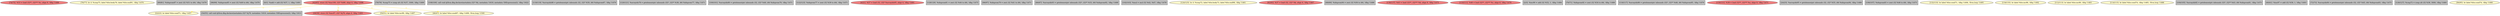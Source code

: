 
digraph G {


node5940 [fillcolor=lightcoral,label="[74/75]  %53 = load i32**, i32*** %c, align 8, !dbg !1488",shape=ellipse,style=filled ]
node5939 [fillcolor=lemonchiffon,label="[76/77]  br i1 %cmp75, label %for.body76, label %for.end91, !dbg !1470",shape=ellipse,style=filled ]
node5937 [fillcolor=grey,label="[80/81]  %idxprom87 = zext i32 %51 to i64, !dbg !1479",shape=rectangle,style=filled ]
node5936 [fillcolor=grey,label="[98/99]  %idxprom85 = zext i32 %49 to i64, !dbg !1479",shape=rectangle,style=filled ]
node5913 [fillcolor=grey,label="[0/1]  %add = add i32 %57, 1, !dbg !1491",shape=rectangle,style=filled ]
node5914 [fillcolor=lemonchiffon,label="[22/23]  br label %for.cond71, !dbg !1457",shape=ellipse,style=filled ]
node5938 [fillcolor=grey,label="[78/79]  %cmp75 = icmp ult i32 %37, 1000, !dbg !1469",shape=rectangle,style=filled ]
node5911 [fillcolor=grey,label="[108/109]  call void @llvm.dbg.declare(metadata i32* %k, metadata !1619, metadata !DIExpression()), !dbg !1622",shape=rectangle,style=filled ]
node5908 [fillcolor=grey,label="[118/119]  %arrayidx88 = getelementptr inbounds i32, i32* %50, i64 %idxprom87, !dbg !1479",shape=rectangle,style=filled ]
node5907 [fillcolor=grey,label="[120/121]  %arrayidx78 = getelementptr inbounds i32*, i32** %38, i64 %idxprom77, !dbg !1471",shape=rectangle,style=filled ]
node5925 [fillcolor=grey,label="[100/101]  %arrayidx80 = getelementptr inbounds i32, i32* %40, i64 %idxprom79, !dbg !1471",shape=rectangle,style=filled ]
node5899 [fillcolor=grey,label="[54/55]  call void @llvm.dbg.declare(metadata i32* %j70, metadata !1610, metadata !DIExpression()), !dbg !1613",shape=rectangle,style=filled ]
node5906 [fillcolor=grey,label="[122/123]  %idxprom77 = zext i32 %39 to i64, !dbg !1471",shape=rectangle,style=filled ]
node5915 [fillcolor=lightcoral,label="[4/21]  %57 = load i32, i32* %arrayidx95, align 4, !dbg !1491",shape=ellipse,style=filled ]
node5918 [fillcolor=grey,label="[128/129]  %idxprom81 = zext i32 %44 to i64, !dbg !1475",shape=rectangle,style=filled ]
node5932 [fillcolor=grey,label="[96/97]  %idxprom79 = zext i32 %41 to i64, !dbg !1471",shape=rectangle,style=filled ]
node5902 [fillcolor=lightcoral,label="[42/65]  store i32 %inc100, i32* %i66, align 4, !dbg !1498",shape=ellipse,style=filled ]
node5900 [fillcolor=grey,label="[66/67]  %arrayidx93 = getelementptr inbounds i32*, i32** %53, i64 %idxprom92, !dbg !1488",shape=rectangle,style=filled ]
node5934 [fillcolor=grey,label="[102/103]  %mul = mul i32 %42, %47, !dbg !1478",shape=rectangle,style=filled ]
node5905 [fillcolor=lemonchiffon,label="[124/125]  br i1 %cmp72, label %for.body73, label %for.end98, !dbg !1461",shape=ellipse,style=filled ]
node5935 [fillcolor=lightcoral,label="[82/93]  %37 = load i32, i32* %k, align 4, !dbg !1467",shape=ellipse,style=filled ]
node5903 [fillcolor=grey,label="[68/69]  %idxprom94 = zext i32 %56 to i64, !dbg !1488",shape=rectangle,style=filled ]
node5916 [fillcolor=lightcoral,label="[136/137]  %43 = load i32**, i32*** %b, align 8, !dbg !1475",shape=ellipse,style=filled ]
node5917 [fillcolor=lightcoral,label="[110/111]  %48 = load i32**, i32*** %c, align 8, !dbg !1479",shape=ellipse,style=filled ]
node5912 [fillcolor=grey,label="[2/3]  %inc90 = add i32 %52, 1, !dbg !1484",shape=rectangle,style=filled ]
node5904 [fillcolor=grey,label="[70/71]  %idxprom92 = zext i32 %54 to i64, !dbg !1488",shape=rectangle,style=filled ]
node5909 [fillcolor=grey,label="[116/117]  %arrayidx86 = getelementptr inbounds i32*, i32** %48, i64 %idxprom85, !dbg !1479",shape=rectangle,style=filled ]
node5919 [fillcolor=lightcoral,label="[130/131]  %38 = load i32**, i32*** %a, align 8, !dbg !1471",shape=ellipse,style=filled ]
node5920 [fillcolor=lightcoral,label="[26/39]  store i32 %inc97, i32* %j70, align 4, !dbg !1493",shape=ellipse,style=filled ]
node5921 [fillcolor=grey,label="[24/25]  %arrayidx95 = getelementptr inbounds i32, i32* %55, i64 %idxprom94, !dbg !1488",shape=rectangle,style=filled ]
node5910 [fillcolor=grey,label="[106/107]  %idxprom83 = zext i32 %46 to i64, !dbg !1475",shape=rectangle,style=filled ]
node5924 [fillcolor=lemonchiffon,label="[50/51]  br label %for.inc99, !dbg !1497",shape=ellipse,style=filled ]
node5927 [fillcolor=lemonchiffon,label="[132/133]  br label %for.cond71, !dbg !1494, !llvm.loop !1495",shape=ellipse,style=filled ]
node5928 [fillcolor=lemonchiffon,label="[134/135]  br label %for.inc96, !dbg !1492",shape=ellipse,style=filled ]
node5922 [fillcolor=lemonchiffon,label="[112/113]  br label %for.inc89, !dbg !1483",shape=ellipse,style=filled ]
node5923 [fillcolor=lemonchiffon,label="[114/115]  br label %for.cond74, !dbg !1485, !llvm.loop !1486",shape=ellipse,style=filled ]
node5926 [fillcolor=lemonchiffon,label="[46/47]  br label %for.cond67, !dbg !1499, !llvm.loop !1500",shape=ellipse,style=filled ]
node5931 [fillcolor=grey,label="[104/105]  %arrayidx82 = getelementptr inbounds i32*, i32** %43, i64 %idxprom81, !dbg !1475",shape=rectangle,style=filled ]
node5901 [fillcolor=grey,label="[40/41]  %inc97 = add i32 %58, 1, !dbg !1493",shape=rectangle,style=filled ]
node5929 [fillcolor=grey,label="[72/73]  %arrayidx84 = getelementptr inbounds i32, i32* %45, i64 %idxprom83, !dbg !1475",shape=rectangle,style=filled ]
node5930 [fillcolor=grey,label="[126/127]  %cmp72 = icmp ult i32 %36, 3000, !dbg !1460",shape=rectangle,style=filled ]
node5933 [fillcolor=lemonchiffon,label="[94/95]  br label %for.cond74, !dbg !1466",shape=ellipse,style=filled ]

node5902->node5920 [style=solid,color=gold,label="C",penwidth=1.0,fontcolor=gold ]
node5902->node5899 [style=solid,color=gold,label="C",penwidth=1.0,fontcolor=gold ]
node5902->node5926 [style=solid,color=gold,label="C",penwidth=1.0,fontcolor=gold ]
node5902->node5924 [style=solid,color=gold,label="C",penwidth=1.0,fontcolor=gold ]
node5902->node5914 [style=solid,color=gold,label="C",penwidth=1.0,fontcolor=gold ]


}
